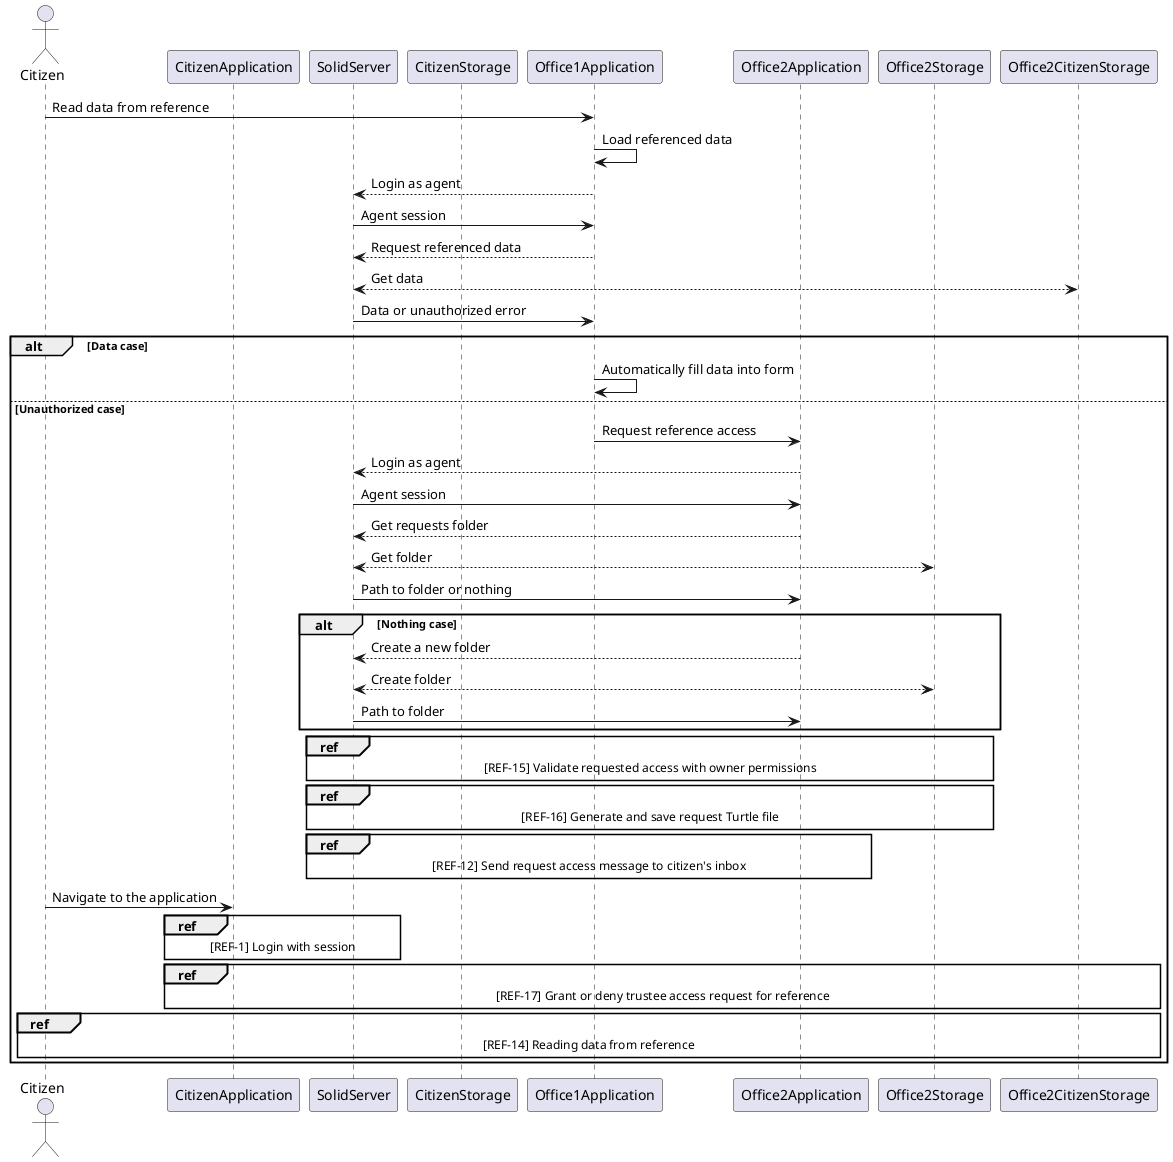 @startuml
actor Citizen
participant CitizenApplication
participant SolidServer
participant CitizenStorage
participant Office1Application
'participant Office1Storage
'participant Office1CitizenStorage
participant Office2Application
participant Office2Storage
participant Office2CitizenStorage

Citizen -> Office1Application : Read data from reference

Office1Application -> Office1Application : Load referenced data

SolidServer <-- Office1Application : Login as agent

SolidServer -> Office1Application : Agent session

SolidServer <-- Office1Application : Request referenced data

SolidServer <--> Office2CitizenStorage : Get data

SolidServer -> Office1Application : Data or unauthorized error

alt Data case
    Office1Application -> Office1Application : Automatically fill data into form
else Unauthorized case
    Office1Application -> Office2Application : Request reference access

    SolidServer <-- Office2Application: Login as agent

    SolidServer -> Office2Application : Agent session

    SolidServer <-- Office2Application : Get requests folder

    SolidServer <--> Office2Storage : Get folder

    SolidServer -> Office2Application : Path to folder or nothing

    alt Nothing case
        SolidServer <-- Office2Application : Create a new folder

        SolidServer <--> Office2Storage : Create folder

        SolidServer -> Office2Application : Path to folder
    end

    ref over SolidServer, Office2Application, Office2Storage
      [REF-15] Validate requested access with owner permissions
    end ref

    ref over SolidServer, Office2Application, Office2Storage
      [REF-16] Generate and save request Turtle file
    end ref

    ref over SolidServer, CitizenStorage, Office2Application
      [REF-12] Send request access message to citizen's inbox
    end ref

    Citizen -> CitizenApplication : Navigate to the application

   ref over CitizenApplication, SolidServer
     [REF-1] Login with session
   end ref

   ref over CitizenApplication, SolidServer, CitizenStorage, Office2Application, Office2Storage, Office2CitizenStorage
     [REF-17] Grant or deny trustee access request for reference
   end ref

   ref over Citizen, CitizenApplication, SolidServer, CitizenStorage, Office2Application, Office2Storage, Office2CitizenStorage
     [REF-14] Reading data from reference
   end ref
end
@enduml
